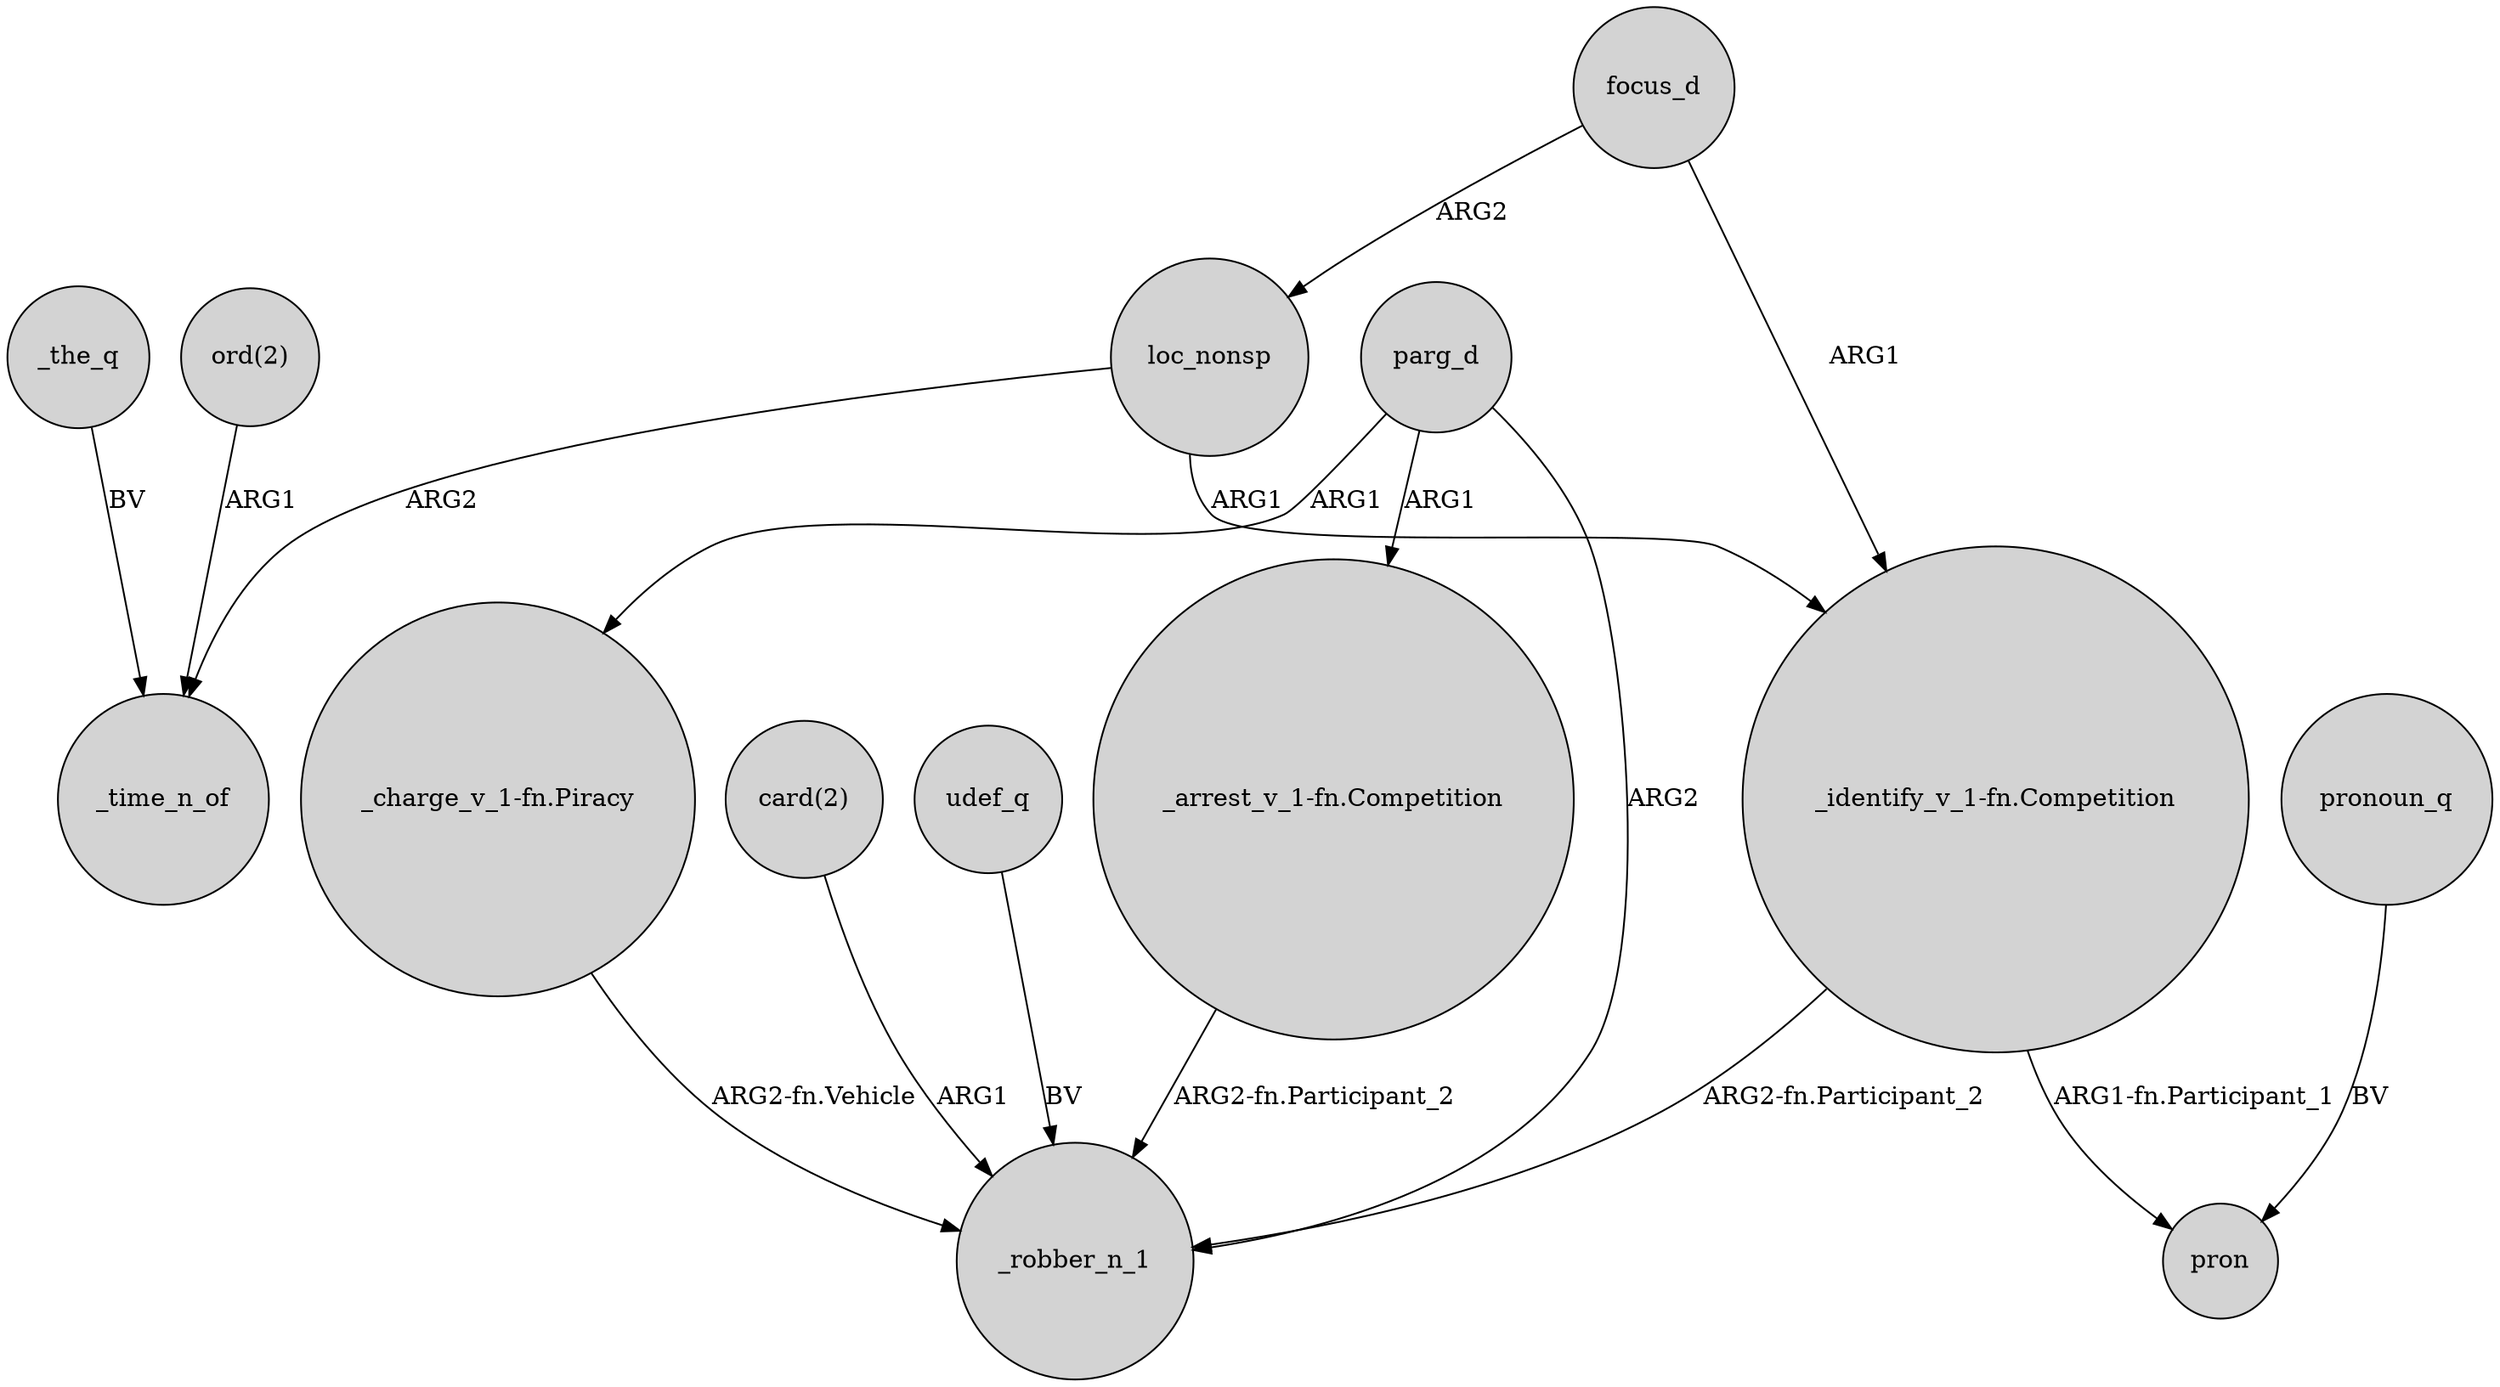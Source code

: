 digraph {
	node [shape=circle style=filled]
	loc_nonsp -> _time_n_of [label=ARG2]
	parg_d -> "_arrest_v_1-fn.Competition" [label=ARG1]
	focus_d -> "_identify_v_1-fn.Competition" [label=ARG1]
	_the_q -> _time_n_of [label=BV]
	focus_d -> loc_nonsp [label=ARG2]
	"_charge_v_1-fn.Piracy" -> _robber_n_1 [label="ARG2-fn.Vehicle"]
	"_identify_v_1-fn.Competition" -> _robber_n_1 [label="ARG2-fn.Participant_2"]
	"card(2)" -> _robber_n_1 [label=ARG1]
	"ord(2)" -> _time_n_of [label=ARG1]
	"_arrest_v_1-fn.Competition" -> _robber_n_1 [label="ARG2-fn.Participant_2"]
	"_identify_v_1-fn.Competition" -> pron [label="ARG1-fn.Participant_1"]
	loc_nonsp -> "_identify_v_1-fn.Competition" [label=ARG1]
	udef_q -> _robber_n_1 [label=BV]
	parg_d -> _robber_n_1 [label=ARG2]
	parg_d -> "_charge_v_1-fn.Piracy" [label=ARG1]
	pronoun_q -> pron [label=BV]
}
